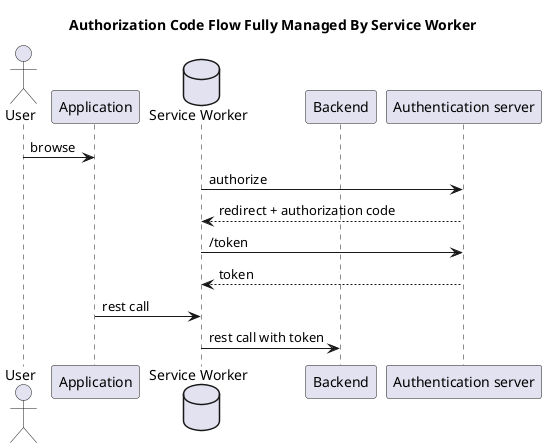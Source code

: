 @startuml
title Authorization Code Flow Fully Managed By Service Worker
actor user as "User"
participant app as "Application"
database serviceworker as "Service Worker"
participant backend as "Backend"
participant authserv as "Authentication server"

user -> app: browse
serviceworker -> authserv: authorize
authserv --> serviceworker: redirect + authorization code
serviceworker -> authserv: /token
authserv --> serviceworker: token
app -> serviceworker: rest call
serviceworker -> backend: rest call with token
@enduml
